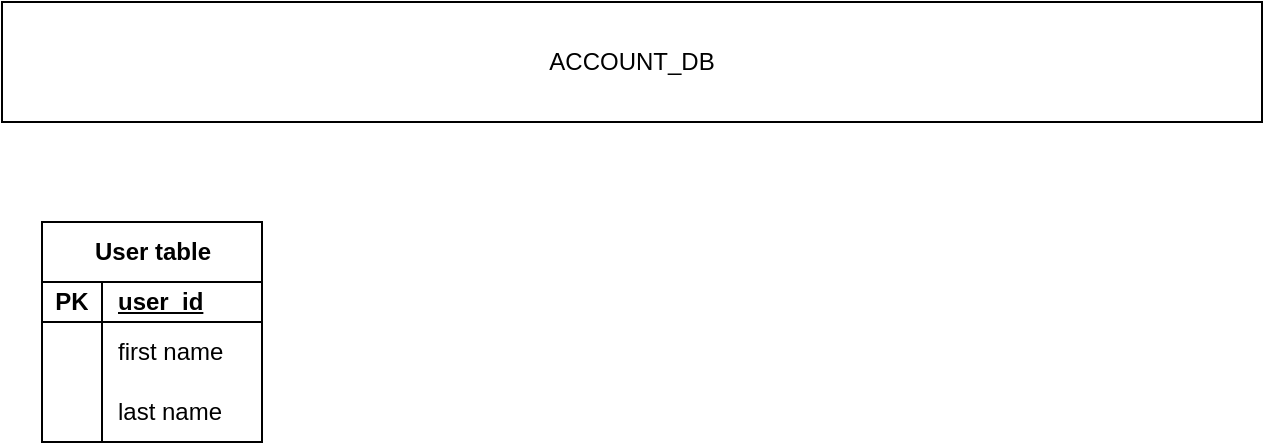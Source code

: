 <mxfile version="23.0.2" type="github">
  <diagram name="Page-1" id="3jD9ObEQFjXfsI4X6ax8">
    <mxGraphModel dx="1306" dy="725" grid="1" gridSize="10" guides="1" tooltips="1" connect="1" arrows="1" fold="1" page="1" pageScale="1" pageWidth="827" pageHeight="1169" math="0" shadow="0">
      <root>
        <mxCell id="0" />
        <mxCell id="1" parent="0" />
        <mxCell id="hwvWKKouqqtD76vpvZRG-1" value="User table" style="shape=table;startSize=30;container=1;collapsible=1;childLayout=tableLayout;fixedRows=1;rowLines=0;fontStyle=1;align=center;resizeLast=1;html=1;" parent="1" vertex="1">
          <mxGeometry x="50" y="110" width="110" height="110" as="geometry" />
        </mxCell>
        <mxCell id="hwvWKKouqqtD76vpvZRG-2" value="" style="shape=tableRow;horizontal=0;startSize=0;swimlaneHead=0;swimlaneBody=0;fillColor=none;collapsible=0;dropTarget=0;points=[[0,0.5],[1,0.5]];portConstraint=eastwest;top=0;left=0;right=0;bottom=1;" parent="hwvWKKouqqtD76vpvZRG-1" vertex="1">
          <mxGeometry y="30" width="110" height="20" as="geometry" />
        </mxCell>
        <mxCell id="hwvWKKouqqtD76vpvZRG-3" value="PK" style="shape=partialRectangle;connectable=0;fillColor=none;top=0;left=0;bottom=0;right=0;fontStyle=1;overflow=hidden;whiteSpace=wrap;html=1;" parent="hwvWKKouqqtD76vpvZRG-2" vertex="1">
          <mxGeometry width="30" height="20" as="geometry">
            <mxRectangle width="30" height="20" as="alternateBounds" />
          </mxGeometry>
        </mxCell>
        <mxCell id="hwvWKKouqqtD76vpvZRG-4" value="user_id" style="shape=partialRectangle;connectable=0;fillColor=none;top=0;left=0;bottom=0;right=0;align=left;spacingLeft=6;fontStyle=5;overflow=hidden;whiteSpace=wrap;html=1;" parent="hwvWKKouqqtD76vpvZRG-2" vertex="1">
          <mxGeometry x="30" width="80" height="20" as="geometry">
            <mxRectangle width="80" height="20" as="alternateBounds" />
          </mxGeometry>
        </mxCell>
        <mxCell id="hwvWKKouqqtD76vpvZRG-5" value="" style="shape=tableRow;horizontal=0;startSize=0;swimlaneHead=0;swimlaneBody=0;fillColor=none;collapsible=0;dropTarget=0;points=[[0,0.5],[1,0.5]];portConstraint=eastwest;top=0;left=0;right=0;bottom=0;" parent="hwvWKKouqqtD76vpvZRG-1" vertex="1">
          <mxGeometry y="50" width="110" height="30" as="geometry" />
        </mxCell>
        <mxCell id="hwvWKKouqqtD76vpvZRG-6" value="" style="shape=partialRectangle;connectable=0;fillColor=none;top=0;left=0;bottom=0;right=0;editable=1;overflow=hidden;whiteSpace=wrap;html=1;" parent="hwvWKKouqqtD76vpvZRG-5" vertex="1">
          <mxGeometry width="30" height="30" as="geometry">
            <mxRectangle width="30" height="30" as="alternateBounds" />
          </mxGeometry>
        </mxCell>
        <mxCell id="hwvWKKouqqtD76vpvZRG-7" value="first name" style="shape=partialRectangle;connectable=0;fillColor=none;top=0;left=0;bottom=0;right=0;align=left;spacingLeft=6;overflow=hidden;whiteSpace=wrap;html=1;" parent="hwvWKKouqqtD76vpvZRG-5" vertex="1">
          <mxGeometry x="30" width="80" height="30" as="geometry">
            <mxRectangle width="80" height="30" as="alternateBounds" />
          </mxGeometry>
        </mxCell>
        <mxCell id="hwvWKKouqqtD76vpvZRG-8" value="" style="shape=tableRow;horizontal=0;startSize=0;swimlaneHead=0;swimlaneBody=0;fillColor=none;collapsible=0;dropTarget=0;points=[[0,0.5],[1,0.5]];portConstraint=eastwest;top=0;left=0;right=0;bottom=0;" parent="hwvWKKouqqtD76vpvZRG-1" vertex="1">
          <mxGeometry y="80" width="110" height="30" as="geometry" />
        </mxCell>
        <mxCell id="hwvWKKouqqtD76vpvZRG-9" value="" style="shape=partialRectangle;connectable=0;fillColor=none;top=0;left=0;bottom=0;right=0;editable=1;overflow=hidden;whiteSpace=wrap;html=1;" parent="hwvWKKouqqtD76vpvZRG-8" vertex="1">
          <mxGeometry width="30" height="30" as="geometry">
            <mxRectangle width="30" height="30" as="alternateBounds" />
          </mxGeometry>
        </mxCell>
        <mxCell id="hwvWKKouqqtD76vpvZRG-10" value="last name" style="shape=partialRectangle;connectable=0;fillColor=none;top=0;left=0;bottom=0;right=0;align=left;spacingLeft=6;overflow=hidden;whiteSpace=wrap;html=1;" parent="hwvWKKouqqtD76vpvZRG-8" vertex="1">
          <mxGeometry x="30" width="80" height="30" as="geometry">
            <mxRectangle width="80" height="30" as="alternateBounds" />
          </mxGeometry>
        </mxCell>
        <mxCell id="hwvWKKouqqtD76vpvZRG-14" value="ACCOUNT_DB" style="rounded=0;whiteSpace=wrap;html=1;" parent="1" vertex="1">
          <mxGeometry x="30" width="630" height="60" as="geometry" />
        </mxCell>
      </root>
    </mxGraphModel>
  </diagram>
</mxfile>
